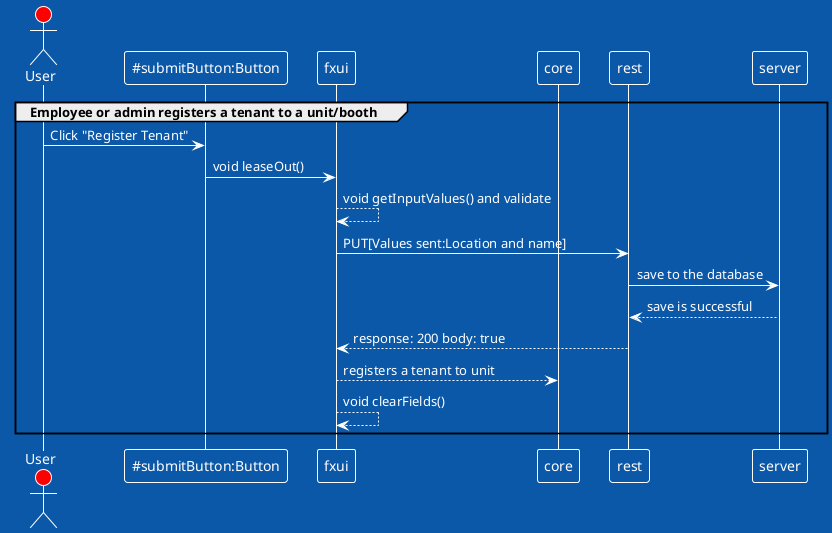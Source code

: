 @startuml
group Employee or admin registers a tenant to a unit/booth
!theme amiga
actor User #red
participant "~#submitButton:Button" as A
participant "fxui" as B
participant "core" as C
participant "rest" as D
participant "server" as E


User -> A: Click "Register Tenant"
A -> B: void leaseOut()
B --> B: void getInputValues() and validate
 

B -> D: PUT[Values sent:Location and name]
D -> E: save to the database
E --> D: save is successful

D --> B: response: 200 body: true
B --> C: registers a tenant to unit
B --> B: void clearFields()
end
@enduml